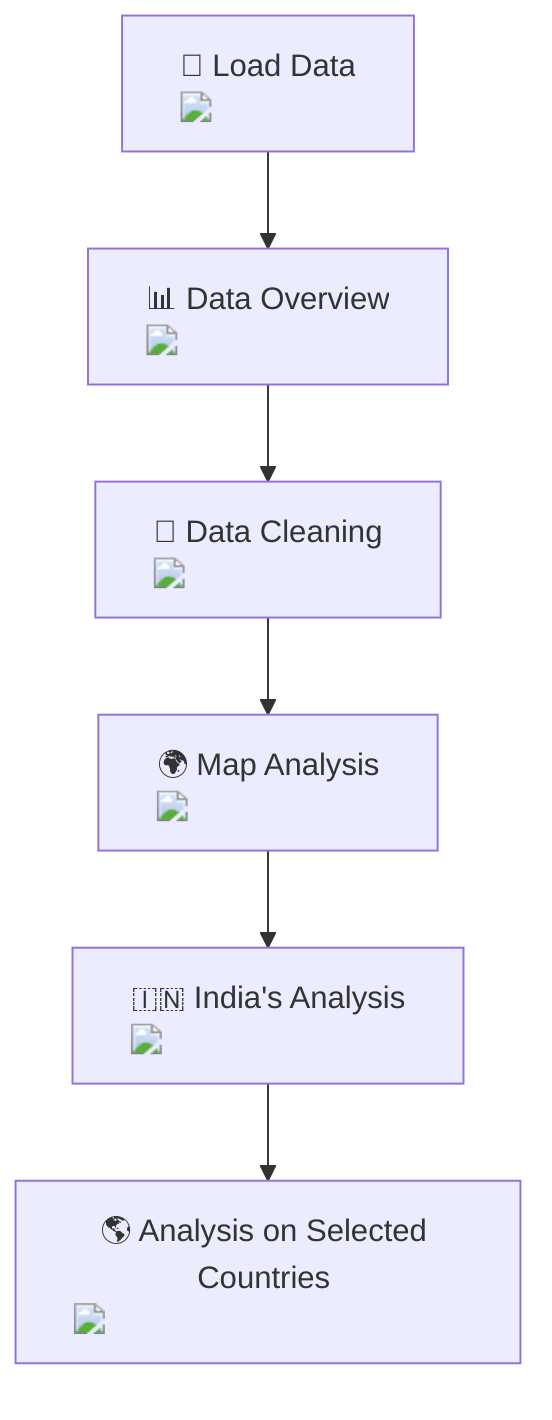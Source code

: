 flowchart TD
    A["📂 Load Data <img src='file.svg' />"] --> B["📊 Data Overview <img src='table.svg' />"]
    B --> C["🧹 Data Cleaning <img src='column_split.svg' />"]
    C --> D["🌍 Map Analysis <img src='dummy_plots/choropleth_template.svg' />"]
    D --> E["🇮🇳 India's Analysis <img src='dummy_plots/lineplot_template.svg' />"]
    E --> F["🌎 Analysis on Selected Countries <img src='dummy_plots/lineplot_template.svg' />"]